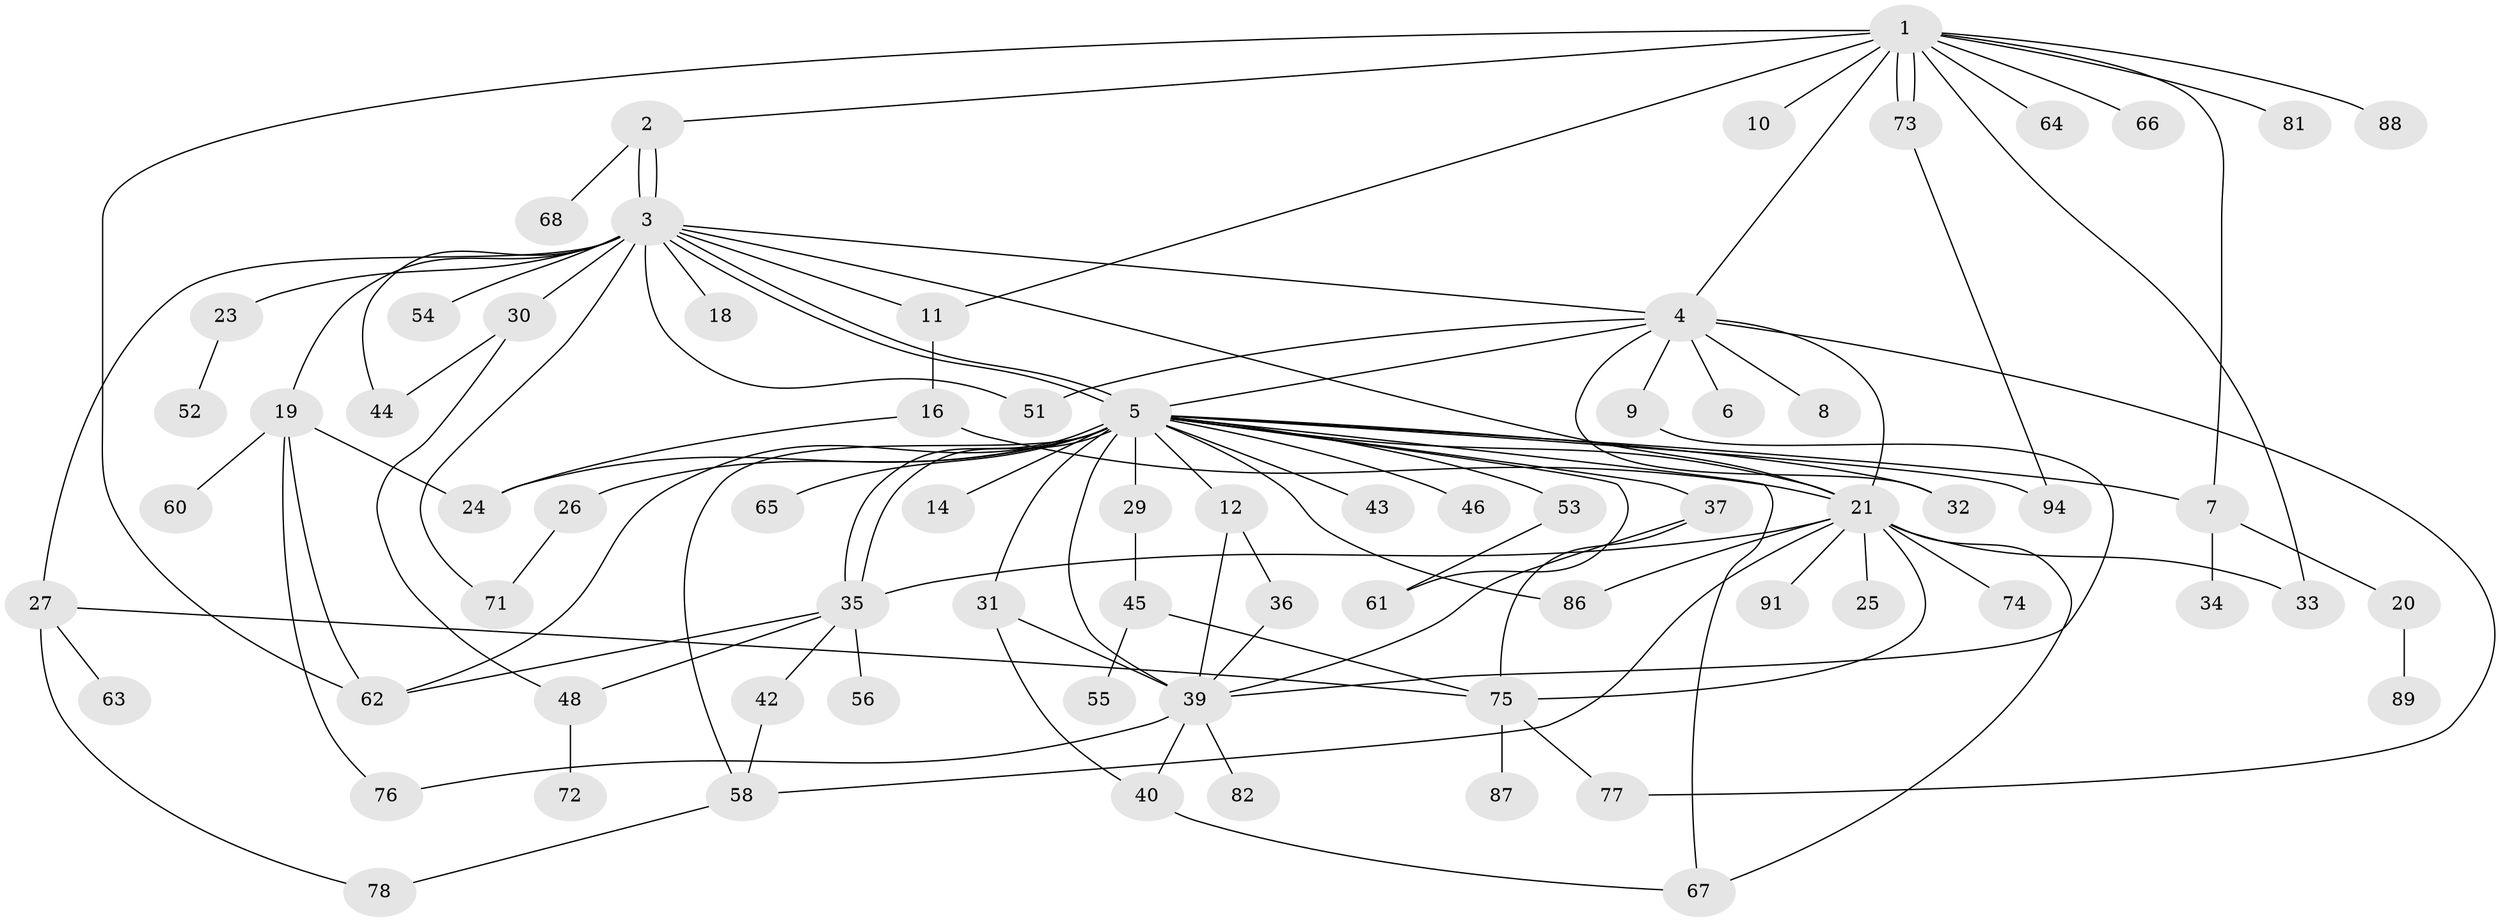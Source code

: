 // Generated by graph-tools (version 1.1) at 2025/23/03/03/25 07:23:49]
// undirected, 72 vertices, 113 edges
graph export_dot {
graph [start="1"]
  node [color=gray90,style=filled];
  1 [super="+92"];
  2 [super="+28"];
  3 [super="+95"];
  4 [super="+15"];
  5 [super="+13"];
  6;
  7 [super="+17"];
  8;
  9 [super="+38"];
  10;
  11;
  12;
  14;
  16 [super="+70"];
  18;
  19 [super="+50"];
  20 [super="+59"];
  21 [super="+22"];
  23;
  24;
  25 [super="+47"];
  26;
  27;
  29 [super="+93"];
  30;
  31;
  32;
  33;
  34;
  35 [super="+49"];
  36;
  37 [super="+69"];
  39 [super="+41"];
  40 [super="+96"];
  42;
  43;
  44;
  45 [super="+90"];
  46;
  48 [super="+57"];
  51;
  52 [super="+80"];
  53 [super="+85"];
  54;
  55;
  56;
  58;
  60;
  61;
  62 [super="+98"];
  63;
  64;
  65;
  66;
  67 [super="+97"];
  68;
  71 [super="+84"];
  72;
  73 [super="+79"];
  74;
  75 [super="+83"];
  76;
  77;
  78;
  81;
  82;
  86;
  87;
  88;
  89;
  91;
  94;
  1 -- 2;
  1 -- 4;
  1 -- 7;
  1 -- 10;
  1 -- 11;
  1 -- 33;
  1 -- 62;
  1 -- 64;
  1 -- 66;
  1 -- 73;
  1 -- 73;
  1 -- 81;
  1 -- 88;
  2 -- 3;
  2 -- 3;
  2 -- 68;
  3 -- 4;
  3 -- 5 [weight=2];
  3 -- 5;
  3 -- 11;
  3 -- 18;
  3 -- 19 [weight=2];
  3 -- 21;
  3 -- 23;
  3 -- 27;
  3 -- 30;
  3 -- 44;
  3 -- 51;
  3 -- 54;
  3 -- 71;
  4 -- 5;
  4 -- 6;
  4 -- 8;
  4 -- 9;
  4 -- 21;
  4 -- 32;
  4 -- 51;
  4 -- 77;
  5 -- 7 [weight=2];
  5 -- 12;
  5 -- 14;
  5 -- 24;
  5 -- 26;
  5 -- 29 [weight=2];
  5 -- 31;
  5 -- 32;
  5 -- 35 [weight=2];
  5 -- 35;
  5 -- 37 [weight=3];
  5 -- 39 [weight=3];
  5 -- 43;
  5 -- 58;
  5 -- 61;
  5 -- 65;
  5 -- 86;
  5 -- 94;
  5 -- 46;
  5 -- 21;
  5 -- 53;
  5 -- 67;
  5 -- 62;
  7 -- 20;
  7 -- 34;
  9 -- 39;
  11 -- 16;
  12 -- 36;
  12 -- 39;
  16 -- 24;
  16 -- 21;
  19 -- 24;
  19 -- 60;
  19 -- 76;
  19 -- 62;
  20 -- 89;
  21 -- 25 [weight=2];
  21 -- 33;
  21 -- 35;
  21 -- 58;
  21 -- 74;
  21 -- 86;
  21 -- 91;
  21 -- 75;
  21 -- 67;
  23 -- 52;
  26 -- 71;
  27 -- 63;
  27 -- 75;
  27 -- 78;
  29 -- 45;
  30 -- 44;
  30 -- 48;
  31 -- 40;
  31 -- 39;
  35 -- 42;
  35 -- 48;
  35 -- 56;
  35 -- 62;
  36 -- 39;
  37 -- 75;
  37 -- 39;
  39 -- 40;
  39 -- 76;
  39 -- 82;
  40 -- 67;
  42 -- 58;
  45 -- 55;
  45 -- 75;
  48 -- 72;
  53 -- 61;
  58 -- 78;
  73 -- 94;
  75 -- 77;
  75 -- 87;
}
